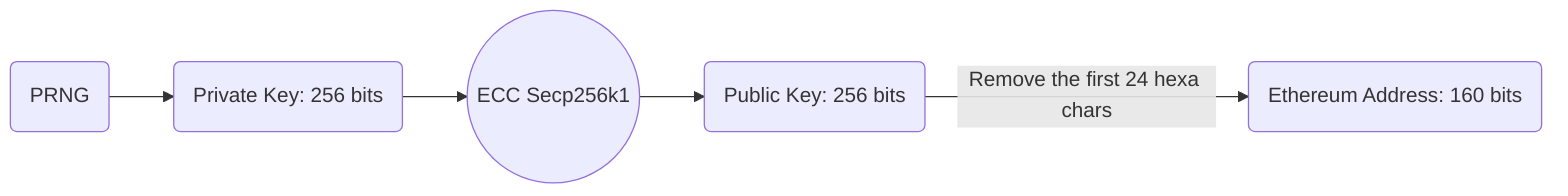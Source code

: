 graph LR

PRNG(PRNG)
Priv(Private Key: 256 bits)
Pub(Public Key: 256 bits)
Addr(Ethereum Address: 160 bits)
ECC((ECC Secp256k1))


PRNG --> Priv;
Priv --> ECC;
ECC --> Pub;
Pub -->|Remove the first 24 hexa chars| Addr;